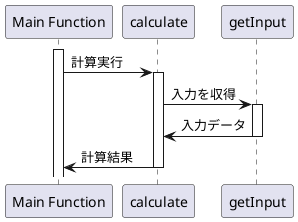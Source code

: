 @startuml
participant "Main Function"
participant calculate
participant getInput

activate "Main Function"
"Main Function" -> calculate : 計算実行
activate calculate
calculate -> getInput : 入力を収得
activate getInput
getInput -> calculate : 入力データ
deactivate getInput
calculate -> "Main Function" : 計算結果
deactivate calculate
@enduml


